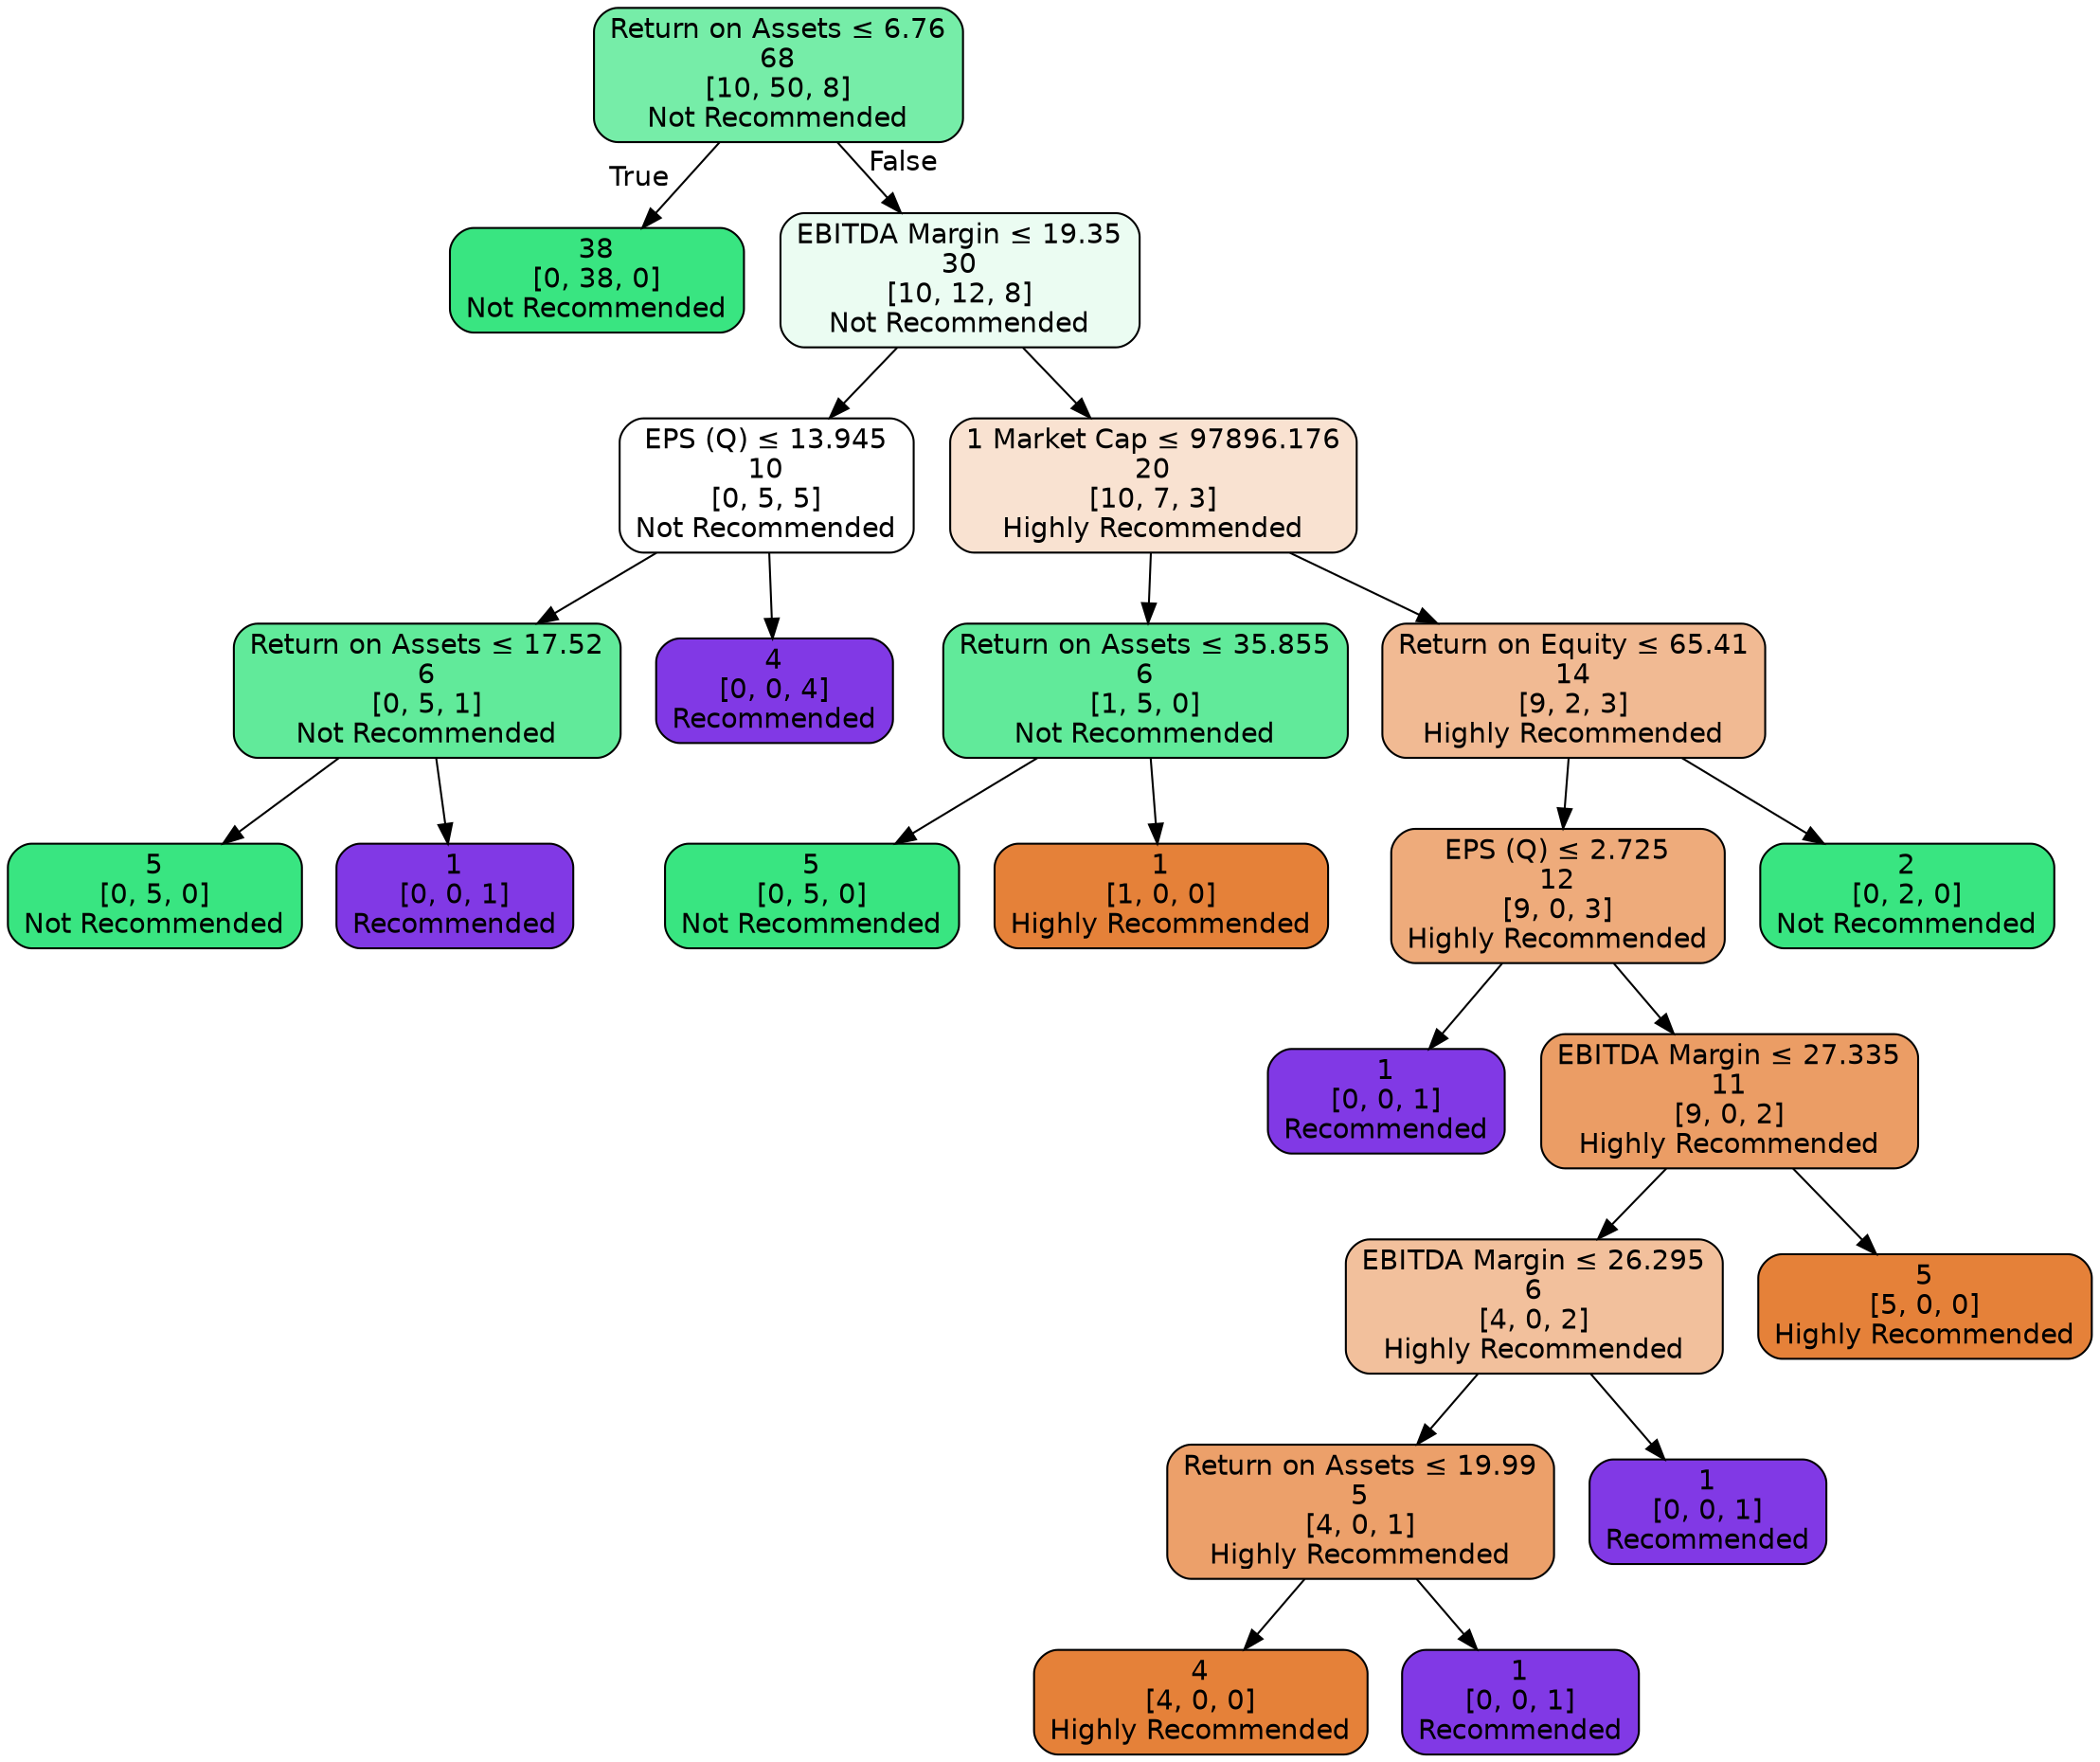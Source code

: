 digraph Tree {
node [shape=box, style="filled, rounded", color="black", fontname="helvetica"] ;
edge [fontname="helvetica"] ;
0 [label=<Return on Assets &le; 6.76<br/>68<br/>[10, 50, 8]<br/>Not Recommended>, fillcolor="#76eda8"] ;
1 [label=<38<br/>[0, 38, 0]<br/>Not Recommended>, fillcolor="#39e581"] ;
0 -> 1 [labeldistance=2.5, labelangle=45, headlabel="True"] ;
2 [label=<EBITDA Margin &le; 19.35<br/>30<br/>[10, 12, 8]<br/>Not Recommended>, fillcolor="#ebfcf2"] ;
0 -> 2 [labeldistance=2.5, labelangle=-45, headlabel="False"] ;
3 [label=<EPS (Q) &le; 13.945<br/>10<br/>[0, 5, 5]<br/>Not Recommended>, fillcolor="#ffffff"] ;
2 -> 3 ;
4 [label=<Return on Assets &le; 17.52<br/>6<br/>[0, 5, 1]<br/>Not Recommended>, fillcolor="#61ea9a"] ;
3 -> 4 ;
5 [label=<5<br/>[0, 5, 0]<br/>Not Recommended>, fillcolor="#39e581"] ;
4 -> 5 ;
6 [label=<1<br/>[0, 0, 1]<br/>Recommended>, fillcolor="#8139e5"] ;
4 -> 6 ;
7 [label=<4<br/>[0, 0, 4]<br/>Recommended>, fillcolor="#8139e5"] ;
3 -> 7 ;
8 [label=<1 Market Cap &le; 97896.176<br/>20<br/>[10, 7, 3]<br/>Highly Recommended>, fillcolor="#f9e2d1"] ;
2 -> 8 ;
9 [label=<Return on Assets &le; 35.855<br/>6<br/>[1, 5, 0]<br/>Not Recommended>, fillcolor="#61ea9a"] ;
8 -> 9 ;
10 [label=<5<br/>[0, 5, 0]<br/>Not Recommended>, fillcolor="#39e581"] ;
9 -> 10 ;
11 [label=<1<br/>[1, 0, 0]<br/>Highly Recommended>, fillcolor="#e58139"] ;
9 -> 11 ;
12 [label=<Return on Equity &le; 65.41<br/>14<br/>[9, 2, 3]<br/>Highly Recommended>, fillcolor="#f1ba93"] ;
8 -> 12 ;
13 [label=<EPS (Q) &le; 2.725<br/>12<br/>[9, 0, 3]<br/>Highly Recommended>, fillcolor="#eeab7b"] ;
12 -> 13 ;
14 [label=<1<br/>[0, 0, 1]<br/>Recommended>, fillcolor="#8139e5"] ;
13 -> 14 ;
15 [label=<EBITDA Margin &le; 27.335<br/>11<br/>[9, 0, 2]<br/>Highly Recommended>, fillcolor="#eb9d65"] ;
13 -> 15 ;
16 [label=<EBITDA Margin &le; 26.295<br/>6<br/>[4, 0, 2]<br/>Highly Recommended>, fillcolor="#f2c09c"] ;
15 -> 16 ;
17 [label=<Return on Assets &le; 19.99<br/>5<br/>[4, 0, 1]<br/>Highly Recommended>, fillcolor="#eca06a"] ;
16 -> 17 ;
18 [label=<4<br/>[4, 0, 0]<br/>Highly Recommended>, fillcolor="#e58139"] ;
17 -> 18 ;
19 [label=<1<br/>[0, 0, 1]<br/>Recommended>, fillcolor="#8139e5"] ;
17 -> 19 ;
20 [label=<1<br/>[0, 0, 1]<br/>Recommended>, fillcolor="#8139e5"] ;
16 -> 20 ;
21 [label=<5<br/>[5, 0, 0]<br/>Highly Recommended>, fillcolor="#e58139"] ;
15 -> 21 ;
22 [label=<2<br/>[0, 2, 0]<br/>Not Recommended>, fillcolor="#39e581"] ;
12 -> 22 ;
}
